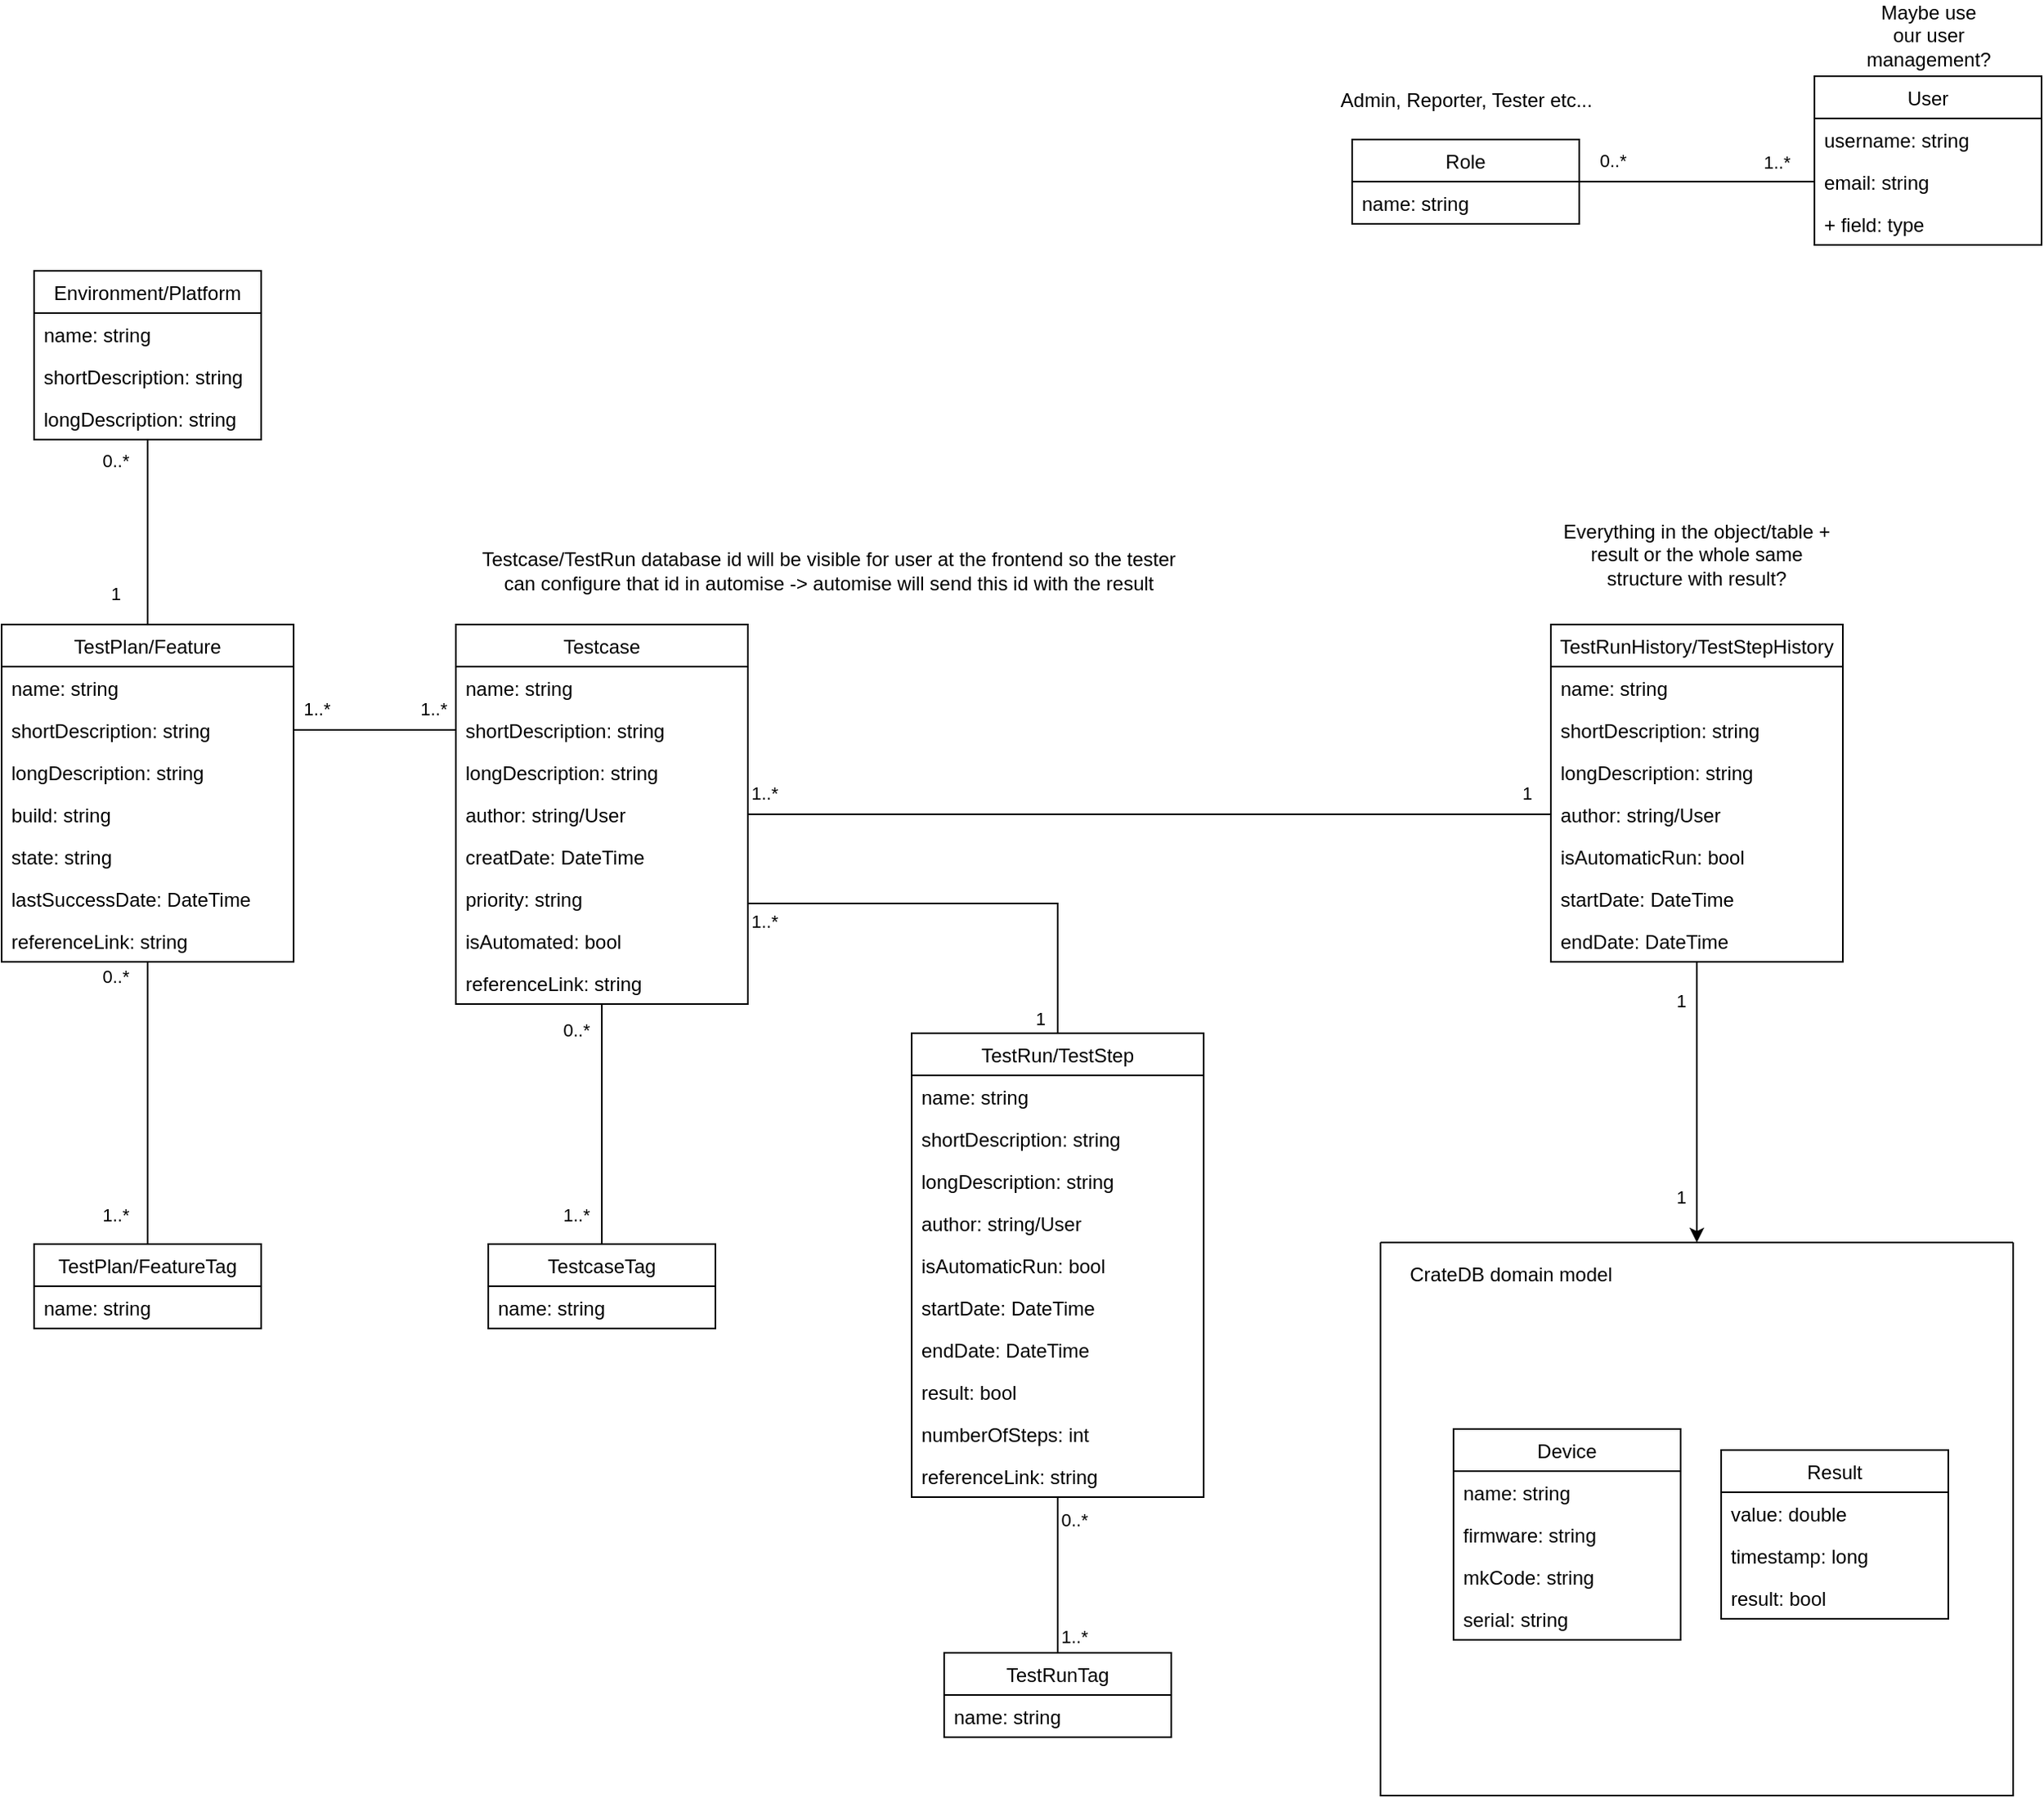 <mxfile version="15.5.8" type="device"><diagram name="Page-1" id="80xlIoIL_Tgqml4ueEH9"><mxGraphModel dx="1420" dy="1272" grid="1" gridSize="10" guides="1" tooltips="1" connect="1" arrows="1" fold="1" page="1" pageScale="1" pageWidth="827" pageHeight="1169" math="0" shadow="0"><root><mxCell id="0"/><mxCell id="1" parent="0"/><mxCell id="7zhEitKWnOMPBY1awrK7-49" style="edgeStyle=orthogonalEdgeStyle;rounded=0;orthogonalLoop=1;jettySize=auto;html=1;entryX=0.5;entryY=0;entryDx=0;entryDy=0;endArrow=none;endFill=0;" parent="1" source="hktTCCk2dDebHr9fmQuZ-1" target="hktTCCk2dDebHr9fmQuZ-5" edge="1"><mxGeometry relative="1" as="geometry"/></mxCell><mxCell id="7zhEitKWnOMPBY1awrK7-50" value="1" style="edgeLabel;html=1;align=center;verticalAlign=middle;resizable=0;points=[];" parent="7zhEitKWnOMPBY1awrK7-49" vertex="1" connectable="0"><mxGeometry x="0.731" y="-1" relative="1" as="geometry"><mxPoint x="-19" y="-4" as="offset"/></mxGeometry></mxCell><mxCell id="7zhEitKWnOMPBY1awrK7-51" value="0..*" style="edgeLabel;html=1;align=center;verticalAlign=middle;resizable=0;points=[];" parent="7zhEitKWnOMPBY1awrK7-49" vertex="1" connectable="0"><mxGeometry x="-0.769" relative="1" as="geometry"><mxPoint x="-20" as="offset"/></mxGeometry></mxCell><mxCell id="hktTCCk2dDebHr9fmQuZ-1" value="Environment/Platform" style="swimlane;fontStyle=0;childLayout=stackLayout;horizontal=1;startSize=26;fillColor=none;horizontalStack=0;resizeParent=1;resizeParentMax=0;resizeLast=0;collapsible=1;marginBottom=0;" parent="1" vertex="1"><mxGeometry x="80" y="210" width="140" height="104" as="geometry"/></mxCell><mxCell id="hktTCCk2dDebHr9fmQuZ-2" value="name: string" style="text;strokeColor=none;fillColor=none;align=left;verticalAlign=top;spacingLeft=4;spacingRight=4;overflow=hidden;rotatable=0;points=[[0,0.5],[1,0.5]];portConstraint=eastwest;" parent="hktTCCk2dDebHr9fmQuZ-1" vertex="1"><mxGeometry y="26" width="140" height="26" as="geometry"/></mxCell><mxCell id="hktTCCk2dDebHr9fmQuZ-3" value="shortDescription: string" style="text;strokeColor=none;fillColor=none;align=left;verticalAlign=top;spacingLeft=4;spacingRight=4;overflow=hidden;rotatable=0;points=[[0,0.5],[1,0.5]];portConstraint=eastwest;" parent="hktTCCk2dDebHr9fmQuZ-1" vertex="1"><mxGeometry y="52" width="140" height="26" as="geometry"/></mxCell><mxCell id="hktTCCk2dDebHr9fmQuZ-51" value="longDescription: string" style="text;strokeColor=none;fillColor=none;align=left;verticalAlign=top;spacingLeft=4;spacingRight=4;overflow=hidden;rotatable=0;points=[[0,0.5],[1,0.5]];portConstraint=eastwest;" parent="hktTCCk2dDebHr9fmQuZ-1" vertex="1"><mxGeometry y="78" width="140" height="26" as="geometry"/></mxCell><mxCell id="7zhEitKWnOMPBY1awrK7-36" style="edgeStyle=orthogonalEdgeStyle;rounded=0;orthogonalLoop=1;jettySize=auto;html=1;entryX=0.5;entryY=0;entryDx=0;entryDy=0;endArrow=none;endFill=0;" parent="1" source="hktTCCk2dDebHr9fmQuZ-5" target="7zhEitKWnOMPBY1awrK7-45" edge="1"><mxGeometry relative="1" as="geometry"><mxPoint x="430" y="800" as="targetPoint"/><Array as="points"><mxPoint x="150" y="770"/><mxPoint x="150" y="770"/></Array></mxGeometry></mxCell><mxCell id="7zhEitKWnOMPBY1awrK7-39" value="0..*" style="edgeLabel;html=1;align=center;verticalAlign=middle;resizable=0;points=[];" parent="7zhEitKWnOMPBY1awrK7-36" vertex="1" connectable="0"><mxGeometry x="-0.906" y="3" relative="1" as="geometry"><mxPoint x="-23" y="1" as="offset"/></mxGeometry></mxCell><mxCell id="7zhEitKWnOMPBY1awrK7-42" value="1..*" style="edgeLabel;html=1;align=center;verticalAlign=middle;resizable=0;points=[];" parent="7zhEitKWnOMPBY1awrK7-36" vertex="1" connectable="0"><mxGeometry x="0.892" y="-2" relative="1" as="geometry"><mxPoint x="-18" y="-9" as="offset"/></mxGeometry></mxCell><mxCell id="hktTCCk2dDebHr9fmQuZ-5" value="TestPlan/Feature" style="swimlane;fontStyle=0;childLayout=stackLayout;horizontal=1;startSize=26;fillColor=none;horizontalStack=0;resizeParent=1;resizeParentMax=0;resizeLast=0;collapsible=1;marginBottom=0;" parent="1" vertex="1"><mxGeometry x="60" y="428" width="180" height="208" as="geometry"/></mxCell><mxCell id="hktTCCk2dDebHr9fmQuZ-6" value="name: string" style="text;strokeColor=none;fillColor=none;align=left;verticalAlign=top;spacingLeft=4;spacingRight=4;overflow=hidden;rotatable=0;points=[[0,0.5],[1,0.5]];portConstraint=eastwest;" parent="hktTCCk2dDebHr9fmQuZ-5" vertex="1"><mxGeometry y="26" width="180" height="26" as="geometry"/></mxCell><mxCell id="hktTCCk2dDebHr9fmQuZ-7" value="shortDescription: string" style="text;strokeColor=none;fillColor=none;align=left;verticalAlign=top;spacingLeft=4;spacingRight=4;overflow=hidden;rotatable=0;points=[[0,0.5],[1,0.5]];portConstraint=eastwest;" parent="hktTCCk2dDebHr9fmQuZ-5" vertex="1"><mxGeometry y="52" width="180" height="26" as="geometry"/></mxCell><mxCell id="hktTCCk2dDebHr9fmQuZ-8" value="longDescription: string" style="text;strokeColor=none;fillColor=none;align=left;verticalAlign=top;spacingLeft=4;spacingRight=4;overflow=hidden;rotatable=0;points=[[0,0.5],[1,0.5]];portConstraint=eastwest;" parent="hktTCCk2dDebHr9fmQuZ-5" vertex="1"><mxGeometry y="78" width="180" height="26" as="geometry"/></mxCell><mxCell id="7zhEitKWnOMPBY1awrK7-35" value="build: string" style="text;strokeColor=none;fillColor=none;align=left;verticalAlign=top;spacingLeft=4;spacingRight=4;overflow=hidden;rotatable=0;points=[[0,0.5],[1,0.5]];portConstraint=eastwest;" parent="hktTCCk2dDebHr9fmQuZ-5" vertex="1"><mxGeometry y="104" width="180" height="26" as="geometry"/></mxCell><mxCell id="kd0ojpbWD5Cb26-H-TES-33" value="state: string" style="text;strokeColor=none;fillColor=none;align=left;verticalAlign=top;spacingLeft=4;spacingRight=4;overflow=hidden;rotatable=0;points=[[0,0.5],[1,0.5]];portConstraint=eastwest;" vertex="1" parent="hktTCCk2dDebHr9fmQuZ-5"><mxGeometry y="130" width="180" height="26" as="geometry"/></mxCell><mxCell id="kd0ojpbWD5Cb26-H-TES-20" value="lastSuccessDate: DateTime" style="text;strokeColor=none;fillColor=none;align=left;verticalAlign=top;spacingLeft=4;spacingRight=4;overflow=hidden;rotatable=0;points=[[0,0.5],[1,0.5]];portConstraint=eastwest;" vertex="1" parent="hktTCCk2dDebHr9fmQuZ-5"><mxGeometry y="156" width="180" height="26" as="geometry"/></mxCell><mxCell id="kd0ojpbWD5Cb26-H-TES-4" value="referenceLink: string" style="text;strokeColor=none;fillColor=none;align=left;verticalAlign=top;spacingLeft=4;spacingRight=4;overflow=hidden;rotatable=0;points=[[0,0.5],[1,0.5]];portConstraint=eastwest;" vertex="1" parent="hktTCCk2dDebHr9fmQuZ-5"><mxGeometry y="182" width="180" height="26" as="geometry"/></mxCell><mxCell id="7zhEitKWnOMPBY1awrK7-37" style="edgeStyle=orthogonalEdgeStyle;rounded=0;orthogonalLoop=1;jettySize=auto;html=1;exitX=0.5;exitY=1;exitDx=0;exitDy=0;entryX=0.5;entryY=0;entryDx=0;entryDy=0;endArrow=none;endFill=0;" parent="1" source="hktTCCk2dDebHr9fmQuZ-11" target="hktTCCk2dDebHr9fmQuZ-44" edge="1"><mxGeometry relative="1" as="geometry"/></mxCell><mxCell id="7zhEitKWnOMPBY1awrK7-40" value="0..*" style="edgeLabel;html=1;align=center;verticalAlign=middle;resizable=0;points=[];" parent="7zhEitKWnOMPBY1awrK7-37" vertex="1" connectable="0"><mxGeometry x="-0.785" y="-1" relative="1" as="geometry"><mxPoint x="-15" as="offset"/></mxGeometry></mxCell><mxCell id="7zhEitKWnOMPBY1awrK7-43" value="1..*" style="edgeLabel;html=1;align=center;verticalAlign=middle;resizable=0;points=[];" parent="7zhEitKWnOMPBY1awrK7-37" vertex="1" connectable="0"><mxGeometry x="0.629" relative="1" as="geometry"><mxPoint x="-16" y="9" as="offset"/></mxGeometry></mxCell><mxCell id="kd0ojpbWD5Cb26-H-TES-30" style="edgeStyle=orthogonalEdgeStyle;rounded=0;orthogonalLoop=1;jettySize=auto;html=1;entryX=0;entryY=0.5;entryDx=0;entryDy=0;fontSize=18;endArrow=none;endFill=0;exitX=1;exitY=0.5;exitDx=0;exitDy=0;" edge="1" parent="1" source="hktTCCk2dDebHr9fmQuZ-13" target="kd0ojpbWD5Cb26-H-TES-5"><mxGeometry relative="1" as="geometry"><Array as="points"><mxPoint x="520" y="545"/></Array></mxGeometry></mxCell><mxCell id="hktTCCk2dDebHr9fmQuZ-11" value="Testcase" style="swimlane;fontStyle=0;childLayout=stackLayout;horizontal=1;startSize=26;fillColor=none;horizontalStack=0;resizeParent=1;resizeParentMax=0;resizeLast=0;collapsible=1;marginBottom=0;" parent="1" vertex="1"><mxGeometry x="340" y="428" width="180" height="234" as="geometry"/></mxCell><mxCell id="hktTCCk2dDebHr9fmQuZ-12" value="name: string" style="text;strokeColor=none;fillColor=none;align=left;verticalAlign=top;spacingLeft=4;spacingRight=4;overflow=hidden;rotatable=0;points=[[0,0.5],[1,0.5]];portConstraint=eastwest;" parent="hktTCCk2dDebHr9fmQuZ-11" vertex="1"><mxGeometry y="26" width="180" height="26" as="geometry"/></mxCell><mxCell id="hktTCCk2dDebHr9fmQuZ-13" value="shortDescription: string" style="text;strokeColor=none;fillColor=none;align=left;verticalAlign=top;spacingLeft=4;spacingRight=4;overflow=hidden;rotatable=0;points=[[0,0.5],[1,0.5]];portConstraint=eastwest;" parent="hktTCCk2dDebHr9fmQuZ-11" vertex="1"><mxGeometry y="52" width="180" height="26" as="geometry"/></mxCell><mxCell id="hktTCCk2dDebHr9fmQuZ-14" value="longDescription: string" style="text;strokeColor=none;fillColor=none;align=left;verticalAlign=top;spacingLeft=4;spacingRight=4;overflow=hidden;rotatable=0;points=[[0,0.5],[1,0.5]];portConstraint=eastwest;" parent="hktTCCk2dDebHr9fmQuZ-11" vertex="1"><mxGeometry y="78" width="180" height="26" as="geometry"/></mxCell><mxCell id="hktTCCk2dDebHr9fmQuZ-15" value="author: string/User" style="text;strokeColor=none;fillColor=none;align=left;verticalAlign=top;spacingLeft=4;spacingRight=4;overflow=hidden;rotatable=0;points=[[0,0.5],[1,0.5]];portConstraint=eastwest;" parent="hktTCCk2dDebHr9fmQuZ-11" vertex="1"><mxGeometry y="104" width="180" height="26" as="geometry"/></mxCell><mxCell id="hktTCCk2dDebHr9fmQuZ-23" value="creatDate: DateTime" style="text;strokeColor=none;fillColor=none;align=left;verticalAlign=top;spacingLeft=4;spacingRight=4;overflow=hidden;rotatable=0;points=[[0,0.5],[1,0.5]];portConstraint=eastwest;" parent="hktTCCk2dDebHr9fmQuZ-11" vertex="1"><mxGeometry y="130" width="180" height="26" as="geometry"/></mxCell><mxCell id="hktTCCk2dDebHr9fmQuZ-48" value="priority: string" style="text;strokeColor=none;fillColor=none;align=left;verticalAlign=top;spacingLeft=4;spacingRight=4;overflow=hidden;rotatable=0;points=[[0,0.5],[1,0.5]];portConstraint=eastwest;" parent="hktTCCk2dDebHr9fmQuZ-11" vertex="1"><mxGeometry y="156" width="180" height="26" as="geometry"/></mxCell><mxCell id="hktTCCk2dDebHr9fmQuZ-50" value="isAutomated: bool" style="text;strokeColor=none;fillColor=none;align=left;verticalAlign=top;spacingLeft=4;spacingRight=4;overflow=hidden;rotatable=0;points=[[0,0.5],[1,0.5]];portConstraint=eastwest;" parent="hktTCCk2dDebHr9fmQuZ-11" vertex="1"><mxGeometry y="182" width="180" height="26" as="geometry"/></mxCell><mxCell id="7zhEitKWnOMPBY1awrK7-33" value="referenceLink: string" style="text;strokeColor=none;fillColor=none;align=left;verticalAlign=top;spacingLeft=4;spacingRight=4;overflow=hidden;rotatable=0;points=[[0,0.5],[1,0.5]];portConstraint=eastwest;" parent="hktTCCk2dDebHr9fmQuZ-11" vertex="1"><mxGeometry y="208" width="180" height="26" as="geometry"/></mxCell><mxCell id="hktTCCk2dDebHr9fmQuZ-16" style="edgeStyle=orthogonalEdgeStyle;rounded=0;orthogonalLoop=1;jettySize=auto;html=1;exitX=1;exitY=0.5;exitDx=0;exitDy=0;entryX=0;entryY=0.5;entryDx=0;entryDy=0;endArrow=none;endFill=0;" parent="1" source="hktTCCk2dDebHr9fmQuZ-7" target="hktTCCk2dDebHr9fmQuZ-13" edge="1"><mxGeometry relative="1" as="geometry"/></mxCell><mxCell id="hktTCCk2dDebHr9fmQuZ-25" value="1..*" style="edgeLabel;html=1;align=center;verticalAlign=middle;resizable=0;points=[];" parent="hktTCCk2dDebHr9fmQuZ-16" vertex="1" connectable="0"><mxGeometry x="-0.735" y="1" relative="1" as="geometry"><mxPoint y="-12" as="offset"/></mxGeometry></mxCell><mxCell id="hktTCCk2dDebHr9fmQuZ-26" value="1..*" style="edgeLabel;html=1;align=center;verticalAlign=middle;resizable=0;points=[];" parent="hktTCCk2dDebHr9fmQuZ-16" vertex="1" connectable="0"><mxGeometry x="0.722" y="1" relative="1" as="geometry"><mxPoint y="-12" as="offset"/></mxGeometry></mxCell><mxCell id="7zhEitKWnOMPBY1awrK7-38" style="edgeStyle=orthogonalEdgeStyle;rounded=0;orthogonalLoop=1;jettySize=auto;html=1;entryX=0.5;entryY=0;entryDx=0;entryDy=0;endArrow=none;endFill=0;" parent="1" source="hktTCCk2dDebHr9fmQuZ-17" target="7zhEitKWnOMPBY1awrK7-47" edge="1"><mxGeometry relative="1" as="geometry"><mxPoint x="441" y="1062" as="targetPoint"/><Array as="points"><mxPoint x="711" y="1032"/><mxPoint x="711" y="1032"/></Array></mxGeometry></mxCell><mxCell id="7zhEitKWnOMPBY1awrK7-41" value="0..*" style="edgeLabel;html=1;align=center;verticalAlign=middle;resizable=0;points=[];" parent="7zhEitKWnOMPBY1awrK7-38" vertex="1" connectable="0"><mxGeometry x="-0.936" y="-1" relative="1" as="geometry"><mxPoint x="11" y="11" as="offset"/></mxGeometry></mxCell><mxCell id="7zhEitKWnOMPBY1awrK7-44" value="1..*" style="edgeLabel;html=1;align=center;verticalAlign=middle;resizable=0;points=[];" parent="7zhEitKWnOMPBY1awrK7-38" vertex="1" connectable="0"><mxGeometry x="0.889" relative="1" as="geometry"><mxPoint x="10" y="-5" as="offset"/></mxGeometry></mxCell><mxCell id="hktTCCk2dDebHr9fmQuZ-17" value="TestRun/TestStep" style="swimlane;fontStyle=0;childLayout=stackLayout;horizontal=1;startSize=26;fillColor=none;horizontalStack=0;resizeParent=1;resizeParentMax=0;resizeLast=0;collapsible=1;marginBottom=0;" parent="1" vertex="1"><mxGeometry x="621" y="680" width="180" height="286" as="geometry"/></mxCell><mxCell id="hktTCCk2dDebHr9fmQuZ-18" value="name: string" style="text;strokeColor=none;fillColor=none;align=left;verticalAlign=top;spacingLeft=4;spacingRight=4;overflow=hidden;rotatable=0;points=[[0,0.5],[1,0.5]];portConstraint=eastwest;" parent="hktTCCk2dDebHr9fmQuZ-17" vertex="1"><mxGeometry y="26" width="180" height="26" as="geometry"/></mxCell><mxCell id="hktTCCk2dDebHr9fmQuZ-19" value="shortDescription: string" style="text;strokeColor=none;fillColor=none;align=left;verticalAlign=top;spacingLeft=4;spacingRight=4;overflow=hidden;rotatable=0;points=[[0,0.5],[1,0.5]];portConstraint=eastwest;" parent="hktTCCk2dDebHr9fmQuZ-17" vertex="1"><mxGeometry y="52" width="180" height="26" as="geometry"/></mxCell><mxCell id="hktTCCk2dDebHr9fmQuZ-20" value="longDescription: string" style="text;strokeColor=none;fillColor=none;align=left;verticalAlign=top;spacingLeft=4;spacingRight=4;overflow=hidden;rotatable=0;points=[[0,0.5],[1,0.5]];portConstraint=eastwest;" parent="hktTCCk2dDebHr9fmQuZ-17" vertex="1"><mxGeometry y="78" width="180" height="26" as="geometry"/></mxCell><mxCell id="kd0ojpbWD5Cb26-H-TES-3" value="author: string/User" style="text;strokeColor=none;fillColor=none;align=left;verticalAlign=top;spacingLeft=4;spacingRight=4;overflow=hidden;rotatable=0;points=[[0,0.5],[1,0.5]];portConstraint=eastwest;" vertex="1" parent="hktTCCk2dDebHr9fmQuZ-17"><mxGeometry y="104" width="180" height="26" as="geometry"/></mxCell><mxCell id="7zhEitKWnOMPBY1awrK7-24" value="isAutomaticRun: bool" style="text;strokeColor=none;fillColor=none;align=left;verticalAlign=top;spacingLeft=4;spacingRight=4;overflow=hidden;rotatable=0;points=[[0,0.5],[1,0.5]];portConstraint=eastwest;" parent="hktTCCk2dDebHr9fmQuZ-17" vertex="1"><mxGeometry y="130" width="180" height="26" as="geometry"/></mxCell><mxCell id="7zhEitKWnOMPBY1awrK7-25" value="startDate: DateTime" style="text;strokeColor=none;fillColor=none;align=left;verticalAlign=top;spacingLeft=4;spacingRight=4;overflow=hidden;rotatable=0;points=[[0,0.5],[1,0.5]];portConstraint=eastwest;" parent="hktTCCk2dDebHr9fmQuZ-17" vertex="1"><mxGeometry y="156" width="180" height="26" as="geometry"/></mxCell><mxCell id="7zhEitKWnOMPBY1awrK7-32" value="endDate: DateTime" style="text;strokeColor=none;fillColor=none;align=left;verticalAlign=top;spacingLeft=4;spacingRight=4;overflow=hidden;rotatable=0;points=[[0,0.5],[1,0.5]];portConstraint=eastwest;" parent="hktTCCk2dDebHr9fmQuZ-17" vertex="1"><mxGeometry y="182" width="180" height="26" as="geometry"/></mxCell><mxCell id="kd0ojpbWD5Cb26-H-TES-16" value="result: bool" style="text;strokeColor=none;fillColor=none;align=left;verticalAlign=top;spacingLeft=4;spacingRight=4;overflow=hidden;rotatable=0;points=[[0,0.5],[1,0.5]];portConstraint=eastwest;" vertex="1" parent="hktTCCk2dDebHr9fmQuZ-17"><mxGeometry y="208" width="180" height="26" as="geometry"/></mxCell><mxCell id="kd0ojpbWD5Cb26-H-TES-34" value="numberOfSteps: int" style="text;strokeColor=none;fillColor=none;align=left;verticalAlign=top;spacingLeft=4;spacingRight=4;overflow=hidden;rotatable=0;points=[[0,0.5],[1,0.5]];portConstraint=eastwest;" vertex="1" parent="hktTCCk2dDebHr9fmQuZ-17"><mxGeometry y="234" width="180" height="26" as="geometry"/></mxCell><mxCell id="kd0ojpbWD5Cb26-H-TES-15" value="referenceLink: string" style="text;strokeColor=none;fillColor=none;align=left;verticalAlign=top;spacingLeft=4;spacingRight=4;overflow=hidden;rotatable=0;points=[[0,0.5],[1,0.5]];portConstraint=eastwest;" vertex="1" parent="hktTCCk2dDebHr9fmQuZ-17"><mxGeometry y="260" width="180" height="26" as="geometry"/></mxCell><mxCell id="hktTCCk2dDebHr9fmQuZ-24" style="edgeStyle=orthogonalEdgeStyle;rounded=0;orthogonalLoop=1;jettySize=auto;html=1;entryX=0.5;entryY=0;entryDx=0;entryDy=0;endArrow=none;endFill=0;exitX=1;exitY=0.5;exitDx=0;exitDy=0;" parent="1" source="hktTCCk2dDebHr9fmQuZ-13" target="hktTCCk2dDebHr9fmQuZ-17" edge="1"><mxGeometry relative="1" as="geometry"><mxPoint x="540" y="580" as="sourcePoint"/><mxPoint x="370" y="505" as="targetPoint"/><Array as="points"><mxPoint x="520" y="600"/><mxPoint x="711" y="600"/></Array></mxGeometry></mxCell><mxCell id="hktTCCk2dDebHr9fmQuZ-68" value="1..*" style="edgeLabel;html=1;align=center;verticalAlign=middle;resizable=0;points=[];" parent="hktTCCk2dDebHr9fmQuZ-24" vertex="1" connectable="0"><mxGeometry x="-0.723" y="2" relative="1" as="geometry"><mxPoint x="8" y="65" as="offset"/></mxGeometry></mxCell><mxCell id="hktTCCk2dDebHr9fmQuZ-69" value="1" style="edgeLabel;html=1;align=center;verticalAlign=middle;resizable=0;points=[];" parent="hktTCCk2dDebHr9fmQuZ-24" vertex="1" connectable="0"><mxGeometry x="0.753" y="2" relative="1" as="geometry"><mxPoint x="-13" y="37" as="offset"/></mxGeometry></mxCell><mxCell id="hktTCCk2dDebHr9fmQuZ-44" value="TestcaseTag" style="swimlane;fontStyle=0;childLayout=stackLayout;horizontal=1;startSize=26;fillColor=none;horizontalStack=0;resizeParent=1;resizeParentMax=0;resizeLast=0;collapsible=1;marginBottom=0;" parent="1" vertex="1"><mxGeometry x="360" y="810" width="140" height="52" as="geometry"/></mxCell><mxCell id="hktTCCk2dDebHr9fmQuZ-45" value="name: string" style="text;strokeColor=none;fillColor=none;align=left;verticalAlign=top;spacingLeft=4;spacingRight=4;overflow=hidden;rotatable=0;points=[[0,0.5],[1,0.5]];portConstraint=eastwest;" parent="hktTCCk2dDebHr9fmQuZ-44" vertex="1"><mxGeometry y="26" width="140" height="26" as="geometry"/></mxCell><mxCell id="hktTCCk2dDebHr9fmQuZ-58" value="User" style="swimlane;fontStyle=0;childLayout=stackLayout;horizontal=1;startSize=26;fillColor=none;horizontalStack=0;resizeParent=1;resizeParentMax=0;resizeLast=0;collapsible=1;marginBottom=0;" parent="1" vertex="1"><mxGeometry x="1177.5" y="90" width="140" height="104" as="geometry"/></mxCell><mxCell id="hktTCCk2dDebHr9fmQuZ-59" value="username: string" style="text;strokeColor=none;fillColor=none;align=left;verticalAlign=top;spacingLeft=4;spacingRight=4;overflow=hidden;rotatable=0;points=[[0,0.5],[1,0.5]];portConstraint=eastwest;" parent="hktTCCk2dDebHr9fmQuZ-58" vertex="1"><mxGeometry y="26" width="140" height="26" as="geometry"/></mxCell><mxCell id="hktTCCk2dDebHr9fmQuZ-60" value="email: string" style="text;strokeColor=none;fillColor=none;align=left;verticalAlign=top;spacingLeft=4;spacingRight=4;overflow=hidden;rotatable=0;points=[[0,0.5],[1,0.5]];portConstraint=eastwest;" parent="hktTCCk2dDebHr9fmQuZ-58" vertex="1"><mxGeometry y="52" width="140" height="26" as="geometry"/></mxCell><mxCell id="hktTCCk2dDebHr9fmQuZ-61" value="+ field: type" style="text;strokeColor=none;fillColor=none;align=left;verticalAlign=top;spacingLeft=4;spacingRight=4;overflow=hidden;rotatable=0;points=[[0,0.5],[1,0.5]];portConstraint=eastwest;" parent="hktTCCk2dDebHr9fmQuZ-58" vertex="1"><mxGeometry y="78" width="140" height="26" as="geometry"/></mxCell><mxCell id="7zhEitKWnOMPBY1awrK7-1" value="Maybe use our user management?" style="text;html=1;strokeColor=none;fillColor=none;align=center;verticalAlign=middle;whiteSpace=wrap;rounded=0;" parent="1" vertex="1"><mxGeometry x="1217.5" y="50" width="60" height="30" as="geometry"/></mxCell><mxCell id="kd0ojpbWD5Cb26-H-TES-9" style="edgeStyle=orthogonalEdgeStyle;rounded=0;orthogonalLoop=1;jettySize=auto;html=1;entryX=0.5;entryY=0;entryDx=0;entryDy=0;" edge="1" parent="1" source="7zhEitKWnOMPBY1awrK7-3" target="kd0ojpbWD5Cb26-H-TES-12"><mxGeometry relative="1" as="geometry"><mxPoint x="1065" y="811" as="targetPoint"/></mxGeometry></mxCell><mxCell id="kd0ojpbWD5Cb26-H-TES-10" value="1" style="edgeLabel;html=1;align=center;verticalAlign=middle;resizable=0;points=[];" vertex="1" connectable="0" parent="kd0ojpbWD5Cb26-H-TES-9"><mxGeometry x="-0.725" y="1" relative="1" as="geometry"><mxPoint x="-11" as="offset"/></mxGeometry></mxCell><mxCell id="kd0ojpbWD5Cb26-H-TES-11" value="1" style="edgeLabel;html=1;align=center;verticalAlign=middle;resizable=0;points=[];" vertex="1" connectable="0" parent="kd0ojpbWD5Cb26-H-TES-9"><mxGeometry x="0.638" y="-1" relative="1" as="geometry"><mxPoint x="-9" y="3" as="offset"/></mxGeometry></mxCell><mxCell id="7zhEitKWnOMPBY1awrK7-3" value="TestRunHistory/TestStepHistory" style="swimlane;fontStyle=0;childLayout=stackLayout;horizontal=1;startSize=26;fillColor=none;horizontalStack=0;resizeParent=1;resizeParentMax=0;resizeLast=0;collapsible=1;marginBottom=0;" parent="1" vertex="1"><mxGeometry x="1015" y="428" width="180" height="208" as="geometry"/></mxCell><mxCell id="7zhEitKWnOMPBY1awrK7-4" value="name: string" style="text;strokeColor=none;fillColor=none;align=left;verticalAlign=top;spacingLeft=4;spacingRight=4;overflow=hidden;rotatable=0;points=[[0,0.5],[1,0.5]];portConstraint=eastwest;" parent="7zhEitKWnOMPBY1awrK7-3" vertex="1"><mxGeometry y="26" width="180" height="26" as="geometry"/></mxCell><mxCell id="7zhEitKWnOMPBY1awrK7-5" value="shortDescription: string" style="text;strokeColor=none;fillColor=none;align=left;verticalAlign=top;spacingLeft=4;spacingRight=4;overflow=hidden;rotatable=0;points=[[0,0.5],[1,0.5]];portConstraint=eastwest;" parent="7zhEitKWnOMPBY1awrK7-3" vertex="1"><mxGeometry y="52" width="180" height="26" as="geometry"/></mxCell><mxCell id="7zhEitKWnOMPBY1awrK7-6" value="longDescription: string" style="text;strokeColor=none;fillColor=none;align=left;verticalAlign=top;spacingLeft=4;spacingRight=4;overflow=hidden;rotatable=0;points=[[0,0.5],[1,0.5]];portConstraint=eastwest;" parent="7zhEitKWnOMPBY1awrK7-3" vertex="1"><mxGeometry y="78" width="180" height="26" as="geometry"/></mxCell><mxCell id="kd0ojpbWD5Cb26-H-TES-5" value="author: string/User" style="text;strokeColor=none;fillColor=none;align=left;verticalAlign=top;spacingLeft=4;spacingRight=4;overflow=hidden;rotatable=0;points=[[0,0.5],[1,0.5]];portConstraint=eastwest;" vertex="1" parent="7zhEitKWnOMPBY1awrK7-3"><mxGeometry y="104" width="180" height="26" as="geometry"/></mxCell><mxCell id="kd0ojpbWD5Cb26-H-TES-6" value="isAutomaticRun: bool" style="text;strokeColor=none;fillColor=none;align=left;verticalAlign=top;spacingLeft=4;spacingRight=4;overflow=hidden;rotatable=0;points=[[0,0.5],[1,0.5]];portConstraint=eastwest;" vertex="1" parent="7zhEitKWnOMPBY1awrK7-3"><mxGeometry y="130" width="180" height="26" as="geometry"/></mxCell><mxCell id="kd0ojpbWD5Cb26-H-TES-7" value="startDate: DateTime" style="text;strokeColor=none;fillColor=none;align=left;verticalAlign=top;spacingLeft=4;spacingRight=4;overflow=hidden;rotatable=0;points=[[0,0.5],[1,0.5]];portConstraint=eastwest;" vertex="1" parent="7zhEitKWnOMPBY1awrK7-3"><mxGeometry y="156" width="180" height="26" as="geometry"/></mxCell><mxCell id="kd0ojpbWD5Cb26-H-TES-8" value="endDate: DateTime" style="text;strokeColor=none;fillColor=none;align=left;verticalAlign=top;spacingLeft=4;spacingRight=4;overflow=hidden;rotatable=0;points=[[0,0.5],[1,0.5]];portConstraint=eastwest;" vertex="1" parent="7zhEitKWnOMPBY1awrK7-3"><mxGeometry y="182" width="180" height="26" as="geometry"/></mxCell><mxCell id="7zhEitKWnOMPBY1awrK7-12" value="Everything in the object/table + result or the whole same structure with result?" style="text;html=1;strokeColor=none;fillColor=none;align=center;verticalAlign=middle;whiteSpace=wrap;rounded=0;" parent="1" vertex="1"><mxGeometry x="1020" y="370" width="170" height="30" as="geometry"/></mxCell><mxCell id="7zhEitKWnOMPBY1awrK7-23" value="Testcase/TestRun database id will be visible for user at the frontend so the tester can configure that id in automise -&amp;gt; automise will send this id with the result" style="text;html=1;strokeColor=none;fillColor=none;align=center;verticalAlign=middle;whiteSpace=wrap;rounded=0;" parent="1" vertex="1"><mxGeometry x="350" y="380" width="440" height="30" as="geometry"/></mxCell><mxCell id="7zhEitKWnOMPBY1awrK7-45" value="TestPlan/FeatureTag" style="swimlane;fontStyle=0;childLayout=stackLayout;horizontal=1;startSize=26;fillColor=none;horizontalStack=0;resizeParent=1;resizeParentMax=0;resizeLast=0;collapsible=1;marginBottom=0;" parent="1" vertex="1"><mxGeometry x="80" y="810" width="140" height="52" as="geometry"/></mxCell><mxCell id="7zhEitKWnOMPBY1awrK7-46" value="name: string" style="text;strokeColor=none;fillColor=none;align=left;verticalAlign=top;spacingLeft=4;spacingRight=4;overflow=hidden;rotatable=0;points=[[0,0.5],[1,0.5]];portConstraint=eastwest;" parent="7zhEitKWnOMPBY1awrK7-45" vertex="1"><mxGeometry y="26" width="140" height="26" as="geometry"/></mxCell><mxCell id="7zhEitKWnOMPBY1awrK7-47" value="TestRunTag" style="swimlane;fontStyle=0;childLayout=stackLayout;horizontal=1;startSize=26;fillColor=none;horizontalStack=0;resizeParent=1;resizeParentMax=0;resizeLast=0;collapsible=1;marginBottom=0;" parent="1" vertex="1"><mxGeometry x="641" y="1062" width="140" height="52" as="geometry"/></mxCell><mxCell id="7zhEitKWnOMPBY1awrK7-48" value="name: string" style="text;strokeColor=none;fillColor=none;align=left;verticalAlign=top;spacingLeft=4;spacingRight=4;overflow=hidden;rotatable=0;points=[[0,0.5],[1,0.5]];portConstraint=eastwest;" parent="7zhEitKWnOMPBY1awrK7-47" vertex="1"><mxGeometry y="26" width="140" height="26" as="geometry"/></mxCell><mxCell id="kd0ojpbWD5Cb26-H-TES-12" value="" style="swimlane;startSize=0;" vertex="1" parent="1"><mxGeometry x="910" y="809" width="390" height="341" as="geometry"/></mxCell><mxCell id="kd0ojpbWD5Cb26-H-TES-13" value="&lt;span&gt;CrateDB domain model&lt;/span&gt;" style="text;html=1;align=center;verticalAlign=middle;resizable=0;points=[];autosize=1;strokeColor=none;fillColor=none;" vertex="1" parent="kd0ojpbWD5Cb26-H-TES-12"><mxGeometry x="10" y="10" width="140" height="20" as="geometry"/></mxCell><mxCell id="hktTCCk2dDebHr9fmQuZ-37" value="Device" style="swimlane;fontStyle=0;childLayout=stackLayout;horizontal=1;startSize=26;fillColor=none;horizontalStack=0;resizeParent=1;resizeParentMax=0;resizeLast=0;collapsible=1;marginBottom=0;" parent="kd0ojpbWD5Cb26-H-TES-12" vertex="1"><mxGeometry x="45" y="115" width="140" height="130" as="geometry"/></mxCell><mxCell id="hktTCCk2dDebHr9fmQuZ-38" value="name: string" style="text;strokeColor=none;fillColor=none;align=left;verticalAlign=top;spacingLeft=4;spacingRight=4;overflow=hidden;rotatable=0;points=[[0,0.5],[1,0.5]];portConstraint=eastwest;" parent="hktTCCk2dDebHr9fmQuZ-37" vertex="1"><mxGeometry y="26" width="140" height="26" as="geometry"/></mxCell><mxCell id="hktTCCk2dDebHr9fmQuZ-39" value="firmware: string" style="text;strokeColor=none;fillColor=none;align=left;verticalAlign=top;spacingLeft=4;spacingRight=4;overflow=hidden;rotatable=0;points=[[0,0.5],[1,0.5]];portConstraint=eastwest;" parent="hktTCCk2dDebHr9fmQuZ-37" vertex="1"><mxGeometry y="52" width="140" height="26" as="geometry"/></mxCell><mxCell id="hktTCCk2dDebHr9fmQuZ-40" value="mkCode: string" style="text;strokeColor=none;fillColor=none;align=left;verticalAlign=top;spacingLeft=4;spacingRight=4;overflow=hidden;rotatable=0;points=[[0,0.5],[1,0.5]];portConstraint=eastwest;" parent="hktTCCk2dDebHr9fmQuZ-37" vertex="1"><mxGeometry y="78" width="140" height="26" as="geometry"/></mxCell><mxCell id="hktTCCk2dDebHr9fmQuZ-41" value="serial: string" style="text;strokeColor=none;fillColor=none;align=left;verticalAlign=top;spacingLeft=4;spacingRight=4;overflow=hidden;rotatable=0;points=[[0,0.5],[1,0.5]];portConstraint=eastwest;" parent="hktTCCk2dDebHr9fmQuZ-37" vertex="1"><mxGeometry y="104" width="140" height="26" as="geometry"/></mxCell><mxCell id="hktTCCk2dDebHr9fmQuZ-62" value="Result" style="swimlane;fontStyle=0;childLayout=stackLayout;horizontal=1;startSize=26;fillColor=none;horizontalStack=0;resizeParent=1;resizeParentMax=0;resizeLast=0;collapsible=1;marginBottom=0;" parent="kd0ojpbWD5Cb26-H-TES-12" vertex="1"><mxGeometry x="210" y="128" width="140" height="104" as="geometry"/></mxCell><mxCell id="hktTCCk2dDebHr9fmQuZ-64" value="value: double" style="text;strokeColor=none;fillColor=none;align=left;verticalAlign=top;spacingLeft=4;spacingRight=4;overflow=hidden;rotatable=0;points=[[0,0.5],[1,0.5]];portConstraint=eastwest;" parent="hktTCCk2dDebHr9fmQuZ-62" vertex="1"><mxGeometry y="26" width="140" height="26" as="geometry"/></mxCell><mxCell id="hktTCCk2dDebHr9fmQuZ-65" value="timestamp: long" style="text;strokeColor=none;fillColor=none;align=left;verticalAlign=top;spacingLeft=4;spacingRight=4;overflow=hidden;rotatable=0;points=[[0,0.5],[1,0.5]];portConstraint=eastwest;" parent="hktTCCk2dDebHr9fmQuZ-62" vertex="1"><mxGeometry y="52" width="140" height="26" as="geometry"/></mxCell><mxCell id="7zhEitKWnOMPBY1awrK7-22" value="result: bool" style="text;strokeColor=none;fillColor=none;align=left;verticalAlign=top;spacingLeft=4;spacingRight=4;overflow=hidden;rotatable=0;points=[[0,0.5],[1,0.5]];portConstraint=eastwest;" parent="hktTCCk2dDebHr9fmQuZ-62" vertex="1"><mxGeometry y="78" width="140" height="26" as="geometry"/></mxCell><mxCell id="kd0ojpbWD5Cb26-H-TES-25" style="edgeStyle=orthogonalEdgeStyle;rounded=0;orthogonalLoop=1;jettySize=auto;html=1;entryX=0;entryY=0.5;entryDx=0;entryDy=0;endArrow=none;endFill=0;" edge="1" parent="1" source="kd0ojpbWD5Cb26-H-TES-21" target="hktTCCk2dDebHr9fmQuZ-60"><mxGeometry relative="1" as="geometry"/></mxCell><mxCell id="kd0ojpbWD5Cb26-H-TES-26" value="0..*" style="edgeLabel;html=1;align=center;verticalAlign=middle;resizable=0;points=[];" vertex="1" connectable="0" parent="kd0ojpbWD5Cb26-H-TES-25"><mxGeometry x="-0.738" y="3" relative="1" as="geometry"><mxPoint x="1" y="-10" as="offset"/></mxGeometry></mxCell><mxCell id="kd0ojpbWD5Cb26-H-TES-27" value="1..*" style="edgeLabel;html=1;align=center;verticalAlign=middle;resizable=0;points=[];" vertex="1" connectable="0" parent="kd0ojpbWD5Cb26-H-TES-25"><mxGeometry x="0.669" y="1" relative="1" as="geometry"><mxPoint y="-11" as="offset"/></mxGeometry></mxCell><mxCell id="kd0ojpbWD5Cb26-H-TES-21" value="Role" style="swimlane;fontStyle=0;childLayout=stackLayout;horizontal=1;startSize=26;fillColor=none;horizontalStack=0;resizeParent=1;resizeParentMax=0;resizeLast=0;collapsible=1;marginBottom=0;" vertex="1" parent="1"><mxGeometry x="892.5" y="129" width="140" height="52" as="geometry"/></mxCell><mxCell id="kd0ojpbWD5Cb26-H-TES-22" value="name: string" style="text;strokeColor=none;fillColor=none;align=left;verticalAlign=top;spacingLeft=4;spacingRight=4;overflow=hidden;rotatable=0;points=[[0,0.5],[1,0.5]];portConstraint=eastwest;" vertex="1" parent="kd0ojpbWD5Cb26-H-TES-21"><mxGeometry y="26" width="140" height="26" as="geometry"/></mxCell><mxCell id="kd0ojpbWD5Cb26-H-TES-29" value="Admin, Reporter, Tester etc..." style="text;html=1;strokeColor=none;fillColor=none;align=center;verticalAlign=middle;whiteSpace=wrap;rounded=0;" vertex="1" parent="1"><mxGeometry x="878.75" y="90" width="167.5" height="30" as="geometry"/></mxCell><mxCell id="kd0ojpbWD5Cb26-H-TES-31" value="1..*" style="edgeLabel;html=1;align=center;verticalAlign=middle;resizable=0;points=[];" vertex="1" connectable="0" parent="1"><mxGeometry x="530" y="532" as="geometry"/></mxCell><mxCell id="kd0ojpbWD5Cb26-H-TES-32" value="1" style="edgeLabel;html=1;align=center;verticalAlign=middle;resizable=0;points=[];" vertex="1" connectable="0" parent="1"><mxGeometry x="1000" y="532" as="geometry"/></mxCell></root></mxGraphModel></diagram></mxfile>